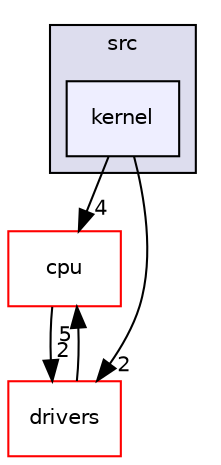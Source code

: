 digraph "kernel" {
  compound=true
  node [ fontsize="10", fontname="Helvetica"];
  edge [ labelfontsize="10", labelfontname="Helvetica"];
  subgraph clusterdir_68267d1309a1af8e8297ef4c3efbcdba {
    graph [ bgcolor="#ddddee", pencolor="black", label="src" fontname="Helvetica", fontsize="10", URL="dir_68267d1309a1af8e8297ef4c3efbcdba.html"]
  dir_cbd7f246bdf7dc0a50281a272327e6ed [shape=box, label="kernel", style="filled", fillcolor="#eeeeff", pencolor="black", URL="dir_cbd7f246bdf7dc0a50281a272327e6ed.html"];
  }
  dir_2c61f424fd391396db977702a2beee9a [shape=box label="cpu" fillcolor="white" style="filled" color="red" URL="dir_2c61f424fd391396db977702a2beee9a.html"];
  dir_c718a368270b13c54d94892d20736f45 [shape=box label="drivers" fillcolor="white" style="filled" color="red" URL="dir_c718a368270b13c54d94892d20736f45.html"];
  dir_cbd7f246bdf7dc0a50281a272327e6ed->dir_2c61f424fd391396db977702a2beee9a [headlabel="4", labeldistance=1.5 headhref="dir_000010_000007.html"];
  dir_cbd7f246bdf7dc0a50281a272327e6ed->dir_c718a368270b13c54d94892d20736f45 [headlabel="2", labeldistance=1.5 headhref="dir_000010_000003.html"];
  dir_2c61f424fd391396db977702a2beee9a->dir_c718a368270b13c54d94892d20736f45 [headlabel="2", labeldistance=1.5 headhref="dir_000007_000003.html"];
  dir_c718a368270b13c54d94892d20736f45->dir_2c61f424fd391396db977702a2beee9a [headlabel="5", labeldistance=1.5 headhref="dir_000003_000007.html"];
}
